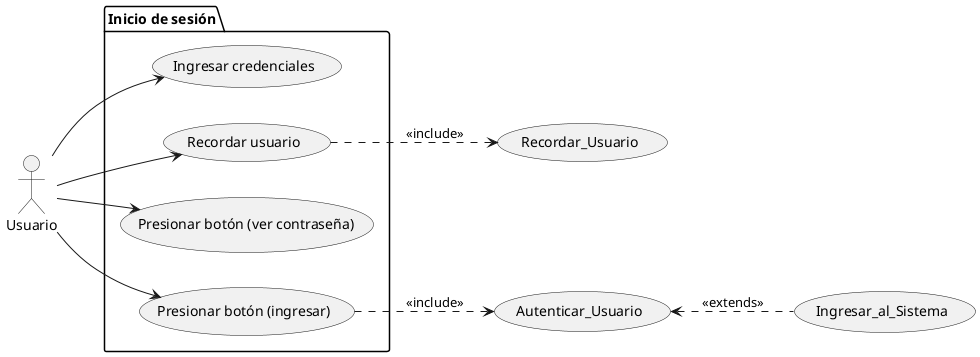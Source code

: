 @startuml "CU - 2 - Inicio de sesión"

left to right direction

/' === Sección de actores === '/
actor Usuario as user

/' === Sección de elementos === '/
package "Inicio de sesión" {
    usecase "Ingresar credenciales" as UC1
    usecase "Recordar usuario" as UC2
    usecase "Presionar botón (ver contraseña)" as UC4
    usecase "Presionar botón (ingresar)" as UC3
}

(Recordar_Usuario) as recordar
(Ingresar_al_Sistema) as ingresar
(Autenticar_Usuario) as autenticar

/' === Sección de Relaciones === '/
user --> UC1
user --> UC2
user --> UC3
user --> UC4

UC2 ..> recordar : <<include>>
UC3 ..> autenticar : <<include>>
autenticar <.. ingresar : <<extends>>

@enduml